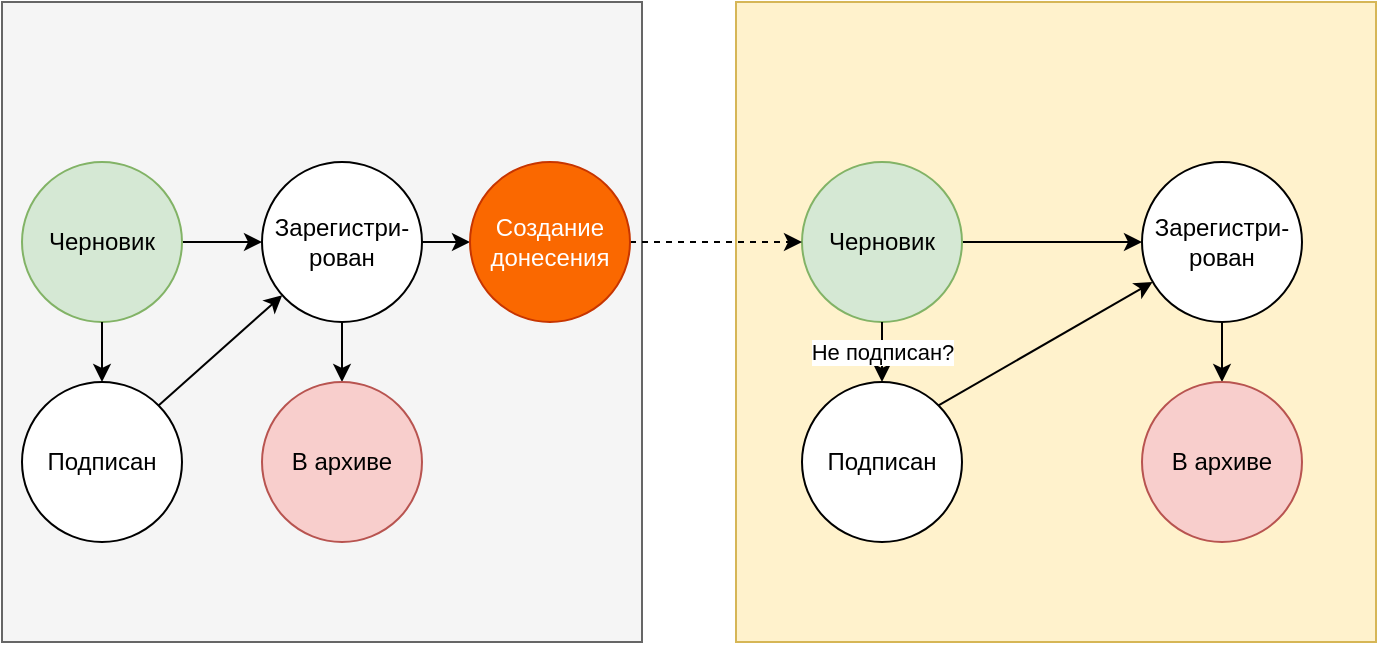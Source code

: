 <mxfile version="13.9.9" type="device"><diagram id="t_78lBUkwrn0LvrYY6J2" name="Страница 1"><mxGraphModel dx="1086" dy="806" grid="1" gridSize="10" guides="1" tooltips="1" connect="1" arrows="1" fold="1" page="1" pageScale="1" pageWidth="827" pageHeight="1169" math="0" shadow="0"><root><mxCell id="0"/><mxCell id="1" parent="0"/><mxCell id="7tUOjRymzypXTzIh3DYq-36" value="" style="whiteSpace=wrap;html=1;aspect=fixed;fillColor=#fff2cc;strokeColor=#d6b656;" vertex="1" parent="1"><mxGeometry x="507" y="180" width="320" height="320" as="geometry"/></mxCell><mxCell id="7tUOjRymzypXTzIh3DYq-35" value="" style="whiteSpace=wrap;html=1;aspect=fixed;fillColor=#f5f5f5;strokeColor=#666666;fontColor=#333333;" vertex="1" parent="1"><mxGeometry x="140" y="180" width="320" height="320" as="geometry"/></mxCell><mxCell id="7tUOjRymzypXTzIh3DYq-25" style="edgeStyle=orthogonalEdgeStyle;rounded=0;orthogonalLoop=1;jettySize=auto;html=1;exitX=1;exitY=0.5;exitDx=0;exitDy=0;entryX=0;entryY=0.5;entryDx=0;entryDy=0;" edge="1" parent="1" source="7tUOjRymzypXTzIh3DYq-17" target="7tUOjRymzypXTzIh3DYq-21"><mxGeometry relative="1" as="geometry"/></mxCell><mxCell id="7tUOjRymzypXTzIh3DYq-17" value="Черновик" style="ellipse;whiteSpace=wrap;html=1;aspect=fixed;fillColor=#d5e8d4;strokeColor=#82b366;" vertex="1" parent="1"><mxGeometry x="540" y="260" width="80" height="80" as="geometry"/></mxCell><mxCell id="7tUOjRymzypXTzIh3DYq-18" value="Не подписан?" style="endArrow=classic;html=1;exitX=0.5;exitY=1;exitDx=0;exitDy=0;entryX=0.5;entryY=0;entryDx=0;entryDy=0;" edge="1" parent="1" source="7tUOjRymzypXTzIh3DYq-17" target="7tUOjRymzypXTzIh3DYq-19"><mxGeometry width="50" height="50" relative="1" as="geometry"><mxPoint x="720" y="330" as="sourcePoint"/><mxPoint x="770" y="280" as="targetPoint"/></mxGeometry></mxCell><mxCell id="7tUOjRymzypXTzIh3DYq-19" value="Подписан" style="ellipse;whiteSpace=wrap;html=1;aspect=fixed;" vertex="1" parent="1"><mxGeometry x="540" y="370" width="80" height="80" as="geometry"/></mxCell><mxCell id="7tUOjRymzypXTzIh3DYq-20" style="edgeStyle=orthogonalEdgeStyle;rounded=0;orthogonalLoop=1;jettySize=auto;html=1;exitX=0.5;exitY=1;exitDx=0;exitDy=0;entryX=0.5;entryY=0;entryDx=0;entryDy=0;" edge="1" parent="1" source="7tUOjRymzypXTzIh3DYq-21" target="7tUOjRymzypXTzIh3DYq-24"><mxGeometry relative="1" as="geometry"/></mxCell><mxCell id="7tUOjRymzypXTzIh3DYq-21" value="Зарегистри-рован" style="ellipse;whiteSpace=wrap;html=1;aspect=fixed;" vertex="1" parent="1"><mxGeometry x="710" y="260" width="80" height="80" as="geometry"/></mxCell><mxCell id="7tUOjRymzypXTzIh3DYq-23" value="" style="endArrow=classic;html=1;exitX=1;exitY=0;exitDx=0;exitDy=0;" edge="1" parent="1" source="7tUOjRymzypXTzIh3DYq-19" target="7tUOjRymzypXTzIh3DYq-21"><mxGeometry width="50" height="50" relative="1" as="geometry"><mxPoint x="740" y="370" as="sourcePoint"/><mxPoint x="790" y="320" as="targetPoint"/></mxGeometry></mxCell><mxCell id="7tUOjRymzypXTzIh3DYq-24" value="В архиве" style="ellipse;whiteSpace=wrap;html=1;aspect=fixed;fillColor=#f8cecc;strokeColor=#b85450;" vertex="1" parent="1"><mxGeometry x="710" y="370" width="80" height="80" as="geometry"/></mxCell><mxCell id="7tUOjRymzypXTzIh3DYq-26" style="edgeStyle=orthogonalEdgeStyle;rounded=0;orthogonalLoop=1;jettySize=auto;html=1;exitX=1;exitY=0.5;exitDx=0;exitDy=0;entryX=0;entryY=0.5;entryDx=0;entryDy=0;" edge="1" parent="1" source="7tUOjRymzypXTzIh3DYq-27" target="7tUOjRymzypXTzIh3DYq-31"><mxGeometry relative="1" as="geometry"/></mxCell><mxCell id="7tUOjRymzypXTzIh3DYq-27" value="Черновик" style="ellipse;whiteSpace=wrap;html=1;aspect=fixed;fillColor=#d5e8d4;strokeColor=#82b366;" vertex="1" parent="1"><mxGeometry x="150" y="260" width="80" height="80" as="geometry"/></mxCell><mxCell id="7tUOjRymzypXTzIh3DYq-28" value="" style="endArrow=classic;html=1;exitX=0.5;exitY=1;exitDx=0;exitDy=0;entryX=0.5;entryY=0;entryDx=0;entryDy=0;" edge="1" parent="1" source="7tUOjRymzypXTzIh3DYq-27" target="7tUOjRymzypXTzIh3DYq-29"><mxGeometry width="50" height="50" relative="1" as="geometry"><mxPoint x="330" y="330" as="sourcePoint"/><mxPoint x="380" y="280" as="targetPoint"/></mxGeometry></mxCell><mxCell id="7tUOjRymzypXTzIh3DYq-29" value="Подписан" style="ellipse;whiteSpace=wrap;html=1;aspect=fixed;" vertex="1" parent="1"><mxGeometry x="150" y="370" width="80" height="80" as="geometry"/></mxCell><mxCell id="7tUOjRymzypXTzIh3DYq-30" style="edgeStyle=orthogonalEdgeStyle;rounded=0;orthogonalLoop=1;jettySize=auto;html=1;exitX=0.5;exitY=1;exitDx=0;exitDy=0;entryX=0.5;entryY=0;entryDx=0;entryDy=0;" edge="1" parent="1" source="7tUOjRymzypXTzIh3DYq-31" target="7tUOjRymzypXTzIh3DYq-33"><mxGeometry relative="1" as="geometry"/></mxCell><mxCell id="7tUOjRymzypXTzIh3DYq-40" style="edgeStyle=orthogonalEdgeStyle;rounded=0;orthogonalLoop=1;jettySize=auto;html=1;exitX=1;exitY=0.5;exitDx=0;exitDy=0;entryX=0;entryY=0.5;entryDx=0;entryDy=0;" edge="1" parent="1" source="7tUOjRymzypXTzIh3DYq-31" target="7tUOjRymzypXTzIh3DYq-38"><mxGeometry relative="1" as="geometry"/></mxCell><mxCell id="7tUOjRymzypXTzIh3DYq-31" value="Зарегистри-рован" style="ellipse;whiteSpace=wrap;html=1;aspect=fixed;" vertex="1" parent="1"><mxGeometry x="270" y="260" width="80" height="80" as="geometry"/></mxCell><mxCell id="7tUOjRymzypXTzIh3DYq-32" value="" style="endArrow=classic;html=1;exitX=1;exitY=0;exitDx=0;exitDy=0;" edge="1" parent="1" source="7tUOjRymzypXTzIh3DYq-29" target="7tUOjRymzypXTzIh3DYq-31"><mxGeometry width="50" height="50" relative="1" as="geometry"><mxPoint x="300" y="370" as="sourcePoint"/><mxPoint x="350" y="320" as="targetPoint"/></mxGeometry></mxCell><mxCell id="7tUOjRymzypXTzIh3DYq-33" value="В архиве" style="ellipse;whiteSpace=wrap;html=1;aspect=fixed;fillColor=#f8cecc;strokeColor=#b85450;" vertex="1" parent="1"><mxGeometry x="270" y="370" width="80" height="80" as="geometry"/></mxCell><mxCell id="7tUOjRymzypXTzIh3DYq-34" value="" style="endArrow=classic;html=1;entryX=0;entryY=0.5;entryDx=0;entryDy=0;dashed=1;exitX=1;exitY=0.5;exitDx=0;exitDy=0;" edge="1" parent="1" source="7tUOjRymzypXTzIh3DYq-38" target="7tUOjRymzypXTzIh3DYq-17"><mxGeometry width="50" height="50" relative="1" as="geometry"><mxPoint x="480" y="230" as="sourcePoint"/><mxPoint x="500" y="170" as="targetPoint"/></mxGeometry></mxCell><mxCell id="7tUOjRymzypXTzIh3DYq-38" value="Создание&lt;br&gt;донесения" style="ellipse;whiteSpace=wrap;html=1;aspect=fixed;fillColor=#fa6800;strokeColor=#C73500;fontColor=#ffffff;" vertex="1" parent="1"><mxGeometry x="374" y="260" width="80" height="80" as="geometry"/></mxCell></root></mxGraphModel></diagram></mxfile>